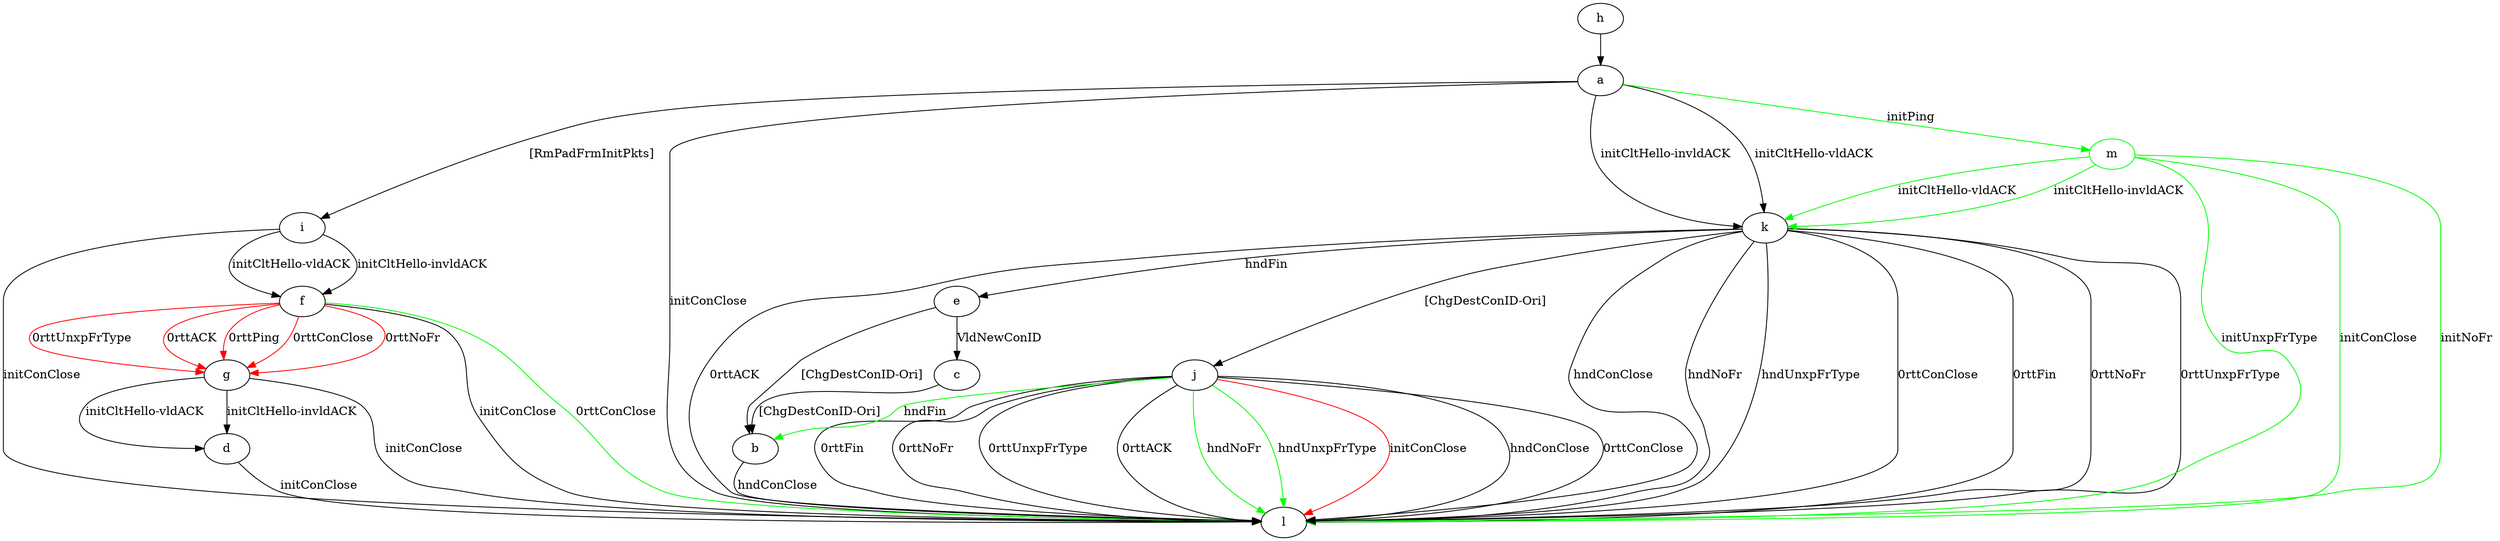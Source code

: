 digraph "" {
	a -> i	[key=0,
		label="[RmPadFrmInitPkts] "];
	a -> k	[key=0,
		label="initCltHello-vldACK "];
	a -> k	[key=1,
		label="initCltHello-invldACK "];
	a -> l	[key=0,
		label="initConClose "];
	m	[color=green];
	a -> m	[key=0,
		color=green,
		label="initPing "];
	b -> l	[key=0,
		label="hndConClose "];
	c -> b	[key=0,
		label="[ChgDestConID-Ori] "];
	d -> l	[key=0,
		label="initConClose "];
	e -> b	[key=0,
		label="[ChgDestConID-Ori] "];
	e -> c	[key=0,
		label="VldNewConID "];
	f -> g	[key=0,
		color=red,
		label="0rttPing "];
	f -> g	[key=1,
		color=red,
		label="0rttConClose "];
	f -> g	[key=2,
		color=red,
		label="0rttNoFr "];
	f -> g	[key=3,
		color=red,
		label="0rttUnxpFrType "];
	f -> g	[key=4,
		color=red,
		label="0rttACK "];
	f -> l	[key=0,
		label="initConClose "];
	f -> l	[key=1,
		color=green,
		label="0rttConClose "];
	g -> d	[key=0,
		label="initCltHello-vldACK "];
	g -> d	[key=1,
		label="initCltHello-invldACK "];
	g -> l	[key=0,
		label="initConClose "];
	h -> a	[key=0];
	i -> f	[key=0,
		label="initCltHello-vldACK "];
	i -> f	[key=1,
		label="initCltHello-invldACK "];
	i -> l	[key=0,
		label="initConClose "];
	j -> b	[key=0,
		color=green,
		label="hndFin "];
	j -> l	[key=0,
		label="hndConClose "];
	j -> l	[key=1,
		label="0rttConClose "];
	j -> l	[key=2,
		label="0rttFin "];
	j -> l	[key=3,
		label="0rttNoFr "];
	j -> l	[key=4,
		label="0rttUnxpFrType "];
	j -> l	[key=5,
		label="0rttACK "];
	j -> l	[key=6,
		color=green,
		label="hndNoFr "];
	j -> l	[key=7,
		color=green,
		label="hndUnxpFrType "];
	j -> l	[key=8,
		color=red,
		label="initConClose "];
	k -> e	[key=0,
		label="hndFin "];
	k -> j	[key=0,
		label="[ChgDestConID-Ori] "];
	k -> l	[key=0,
		label="hndConClose "];
	k -> l	[key=1,
		label="hndNoFr "];
	k -> l	[key=2,
		label="hndUnxpFrType "];
	k -> l	[key=3,
		label="0rttConClose "];
	k -> l	[key=4,
		label="0rttFin "];
	k -> l	[key=5,
		label="0rttNoFr "];
	k -> l	[key=6,
		label="0rttUnxpFrType "];
	k -> l	[key=7,
		label="0rttACK "];
	m -> k	[key=0,
		color=green,
		label="initCltHello-vldACK "];
	m -> k	[key=1,
		color=green,
		label="initCltHello-invldACK "];
	m -> l	[key=0,
		color=green,
		label="initConClose "];
	m -> l	[key=1,
		color=green,
		label="initNoFr "];
	m -> l	[key=2,
		color=green,
		label="initUnxpFrType "];
}
